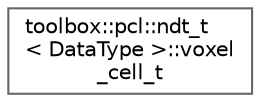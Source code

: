 digraph "Graphical Class Hierarchy"
{
 // LATEX_PDF_SIZE
  bgcolor="transparent";
  edge [fontname=Helvetica,fontsize=10,labelfontname=Helvetica,labelfontsize=10];
  node [fontname=Helvetica,fontsize=10,shape=box,height=0.2,width=0.4];
  rankdir="LR";
  Node0 [id="Node000000",label="toolbox::pcl::ndt_t\l\< DataType \>::voxel\l_cell_t",height=0.2,width=0.4,color="grey40", fillcolor="white", style="filled",URL="$structtoolbox_1_1pcl_1_1ndt__t_1_1voxel__cell__t.html",tooltip="体素单元结构 / Voxel cell structure"];
}
